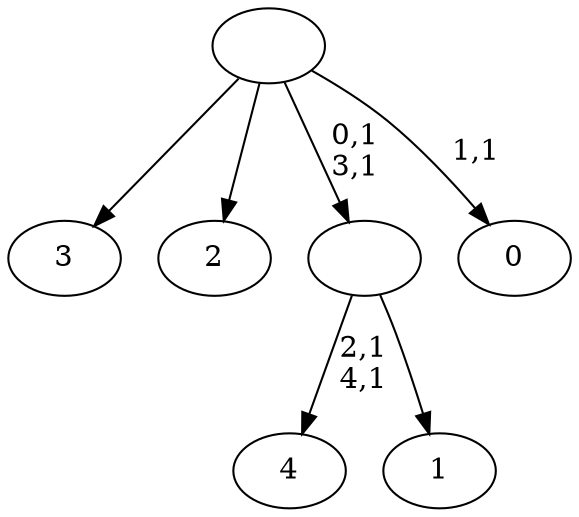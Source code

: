 digraph T {
	10 [label="4"]
	7 [label="3"]
	6 [label="2"]
	5 [label="1"]
	4 [label=""]
	2 [label="0"]
	0 [label=""]
	4 -> 10 [label="2,1\n4,1"]
	4 -> 5 [label=""]
	0 -> 2 [label="1,1"]
	0 -> 4 [label="0,1\n3,1"]
	0 -> 7 [label=""]
	0 -> 6 [label=""]
}
